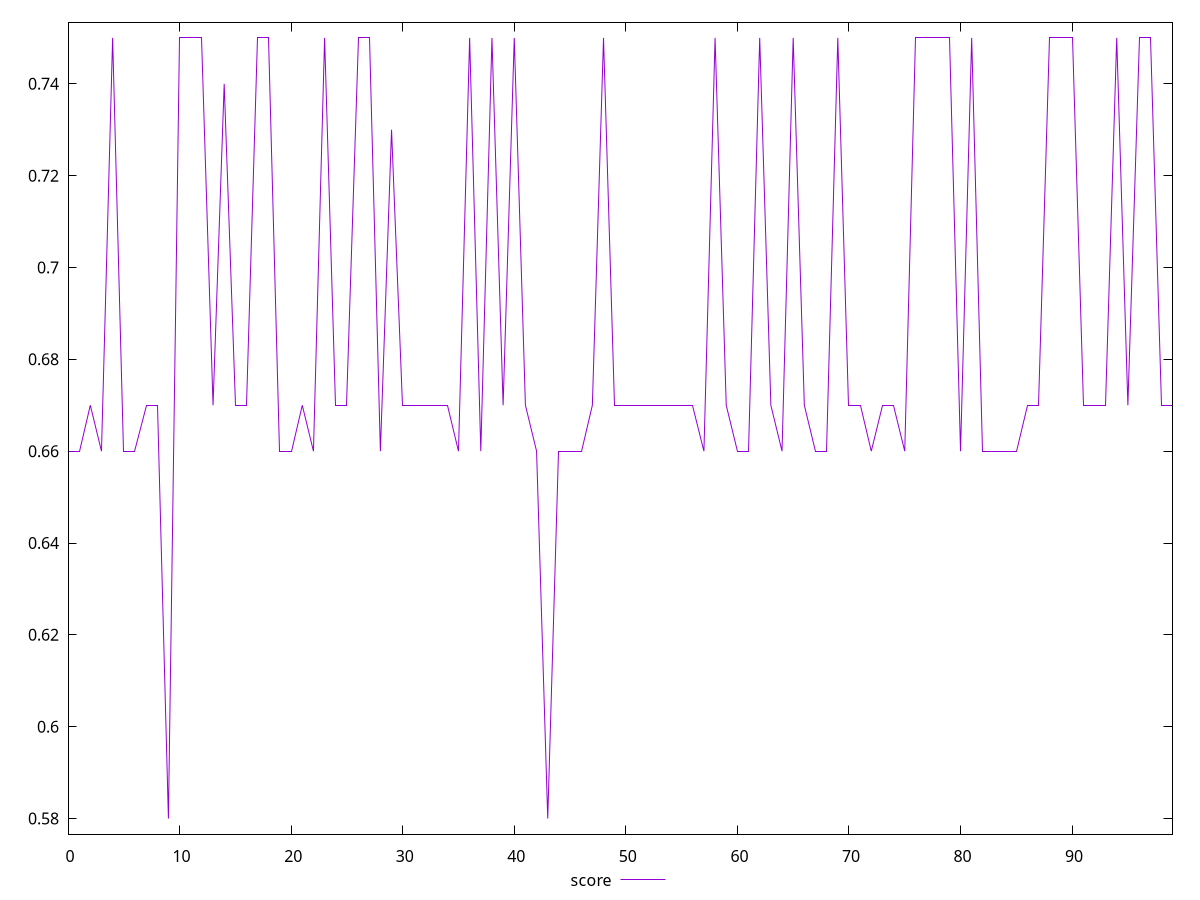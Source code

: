 reset

$score <<EOF
0 0.66
1 0.66
2 0.67
3 0.66
4 0.75
5 0.66
6 0.66
7 0.67
8 0.67
9 0.58
10 0.75
11 0.75
12 0.75
13 0.67
14 0.74
15 0.67
16 0.67
17 0.75
18 0.75
19 0.66
20 0.66
21 0.67
22 0.66
23 0.75
24 0.67
25 0.67
26 0.75
27 0.75
28 0.66
29 0.73
30 0.67
31 0.67
32 0.67
33 0.67
34 0.67
35 0.66
36 0.75
37 0.66
38 0.75
39 0.67
40 0.75
41 0.67
42 0.66
43 0.58
44 0.66
45 0.66
46 0.66
47 0.67
48 0.75
49 0.67
50 0.67
51 0.67
52 0.67
53 0.67
54 0.67
55 0.67
56 0.67
57 0.66
58 0.75
59 0.67
60 0.66
61 0.66
62 0.75
63 0.67
64 0.66
65 0.75
66 0.67
67 0.66
68 0.66
69 0.75
70 0.67
71 0.67
72 0.66
73 0.67
74 0.67
75 0.66
76 0.75
77 0.75
78 0.75
79 0.75
80 0.66
81 0.75
82 0.66
83 0.66
84 0.66
85 0.66
86 0.67
87 0.67
88 0.75
89 0.75
90 0.75
91 0.67
92 0.67
93 0.67
94 0.75
95 0.67
96 0.75
97 0.75
98 0.67
99 0.67
EOF

set key outside below
set xrange [0:99]
set yrange [0.5766:0.7534]
set trange [0.5766:0.7534]
set terminal svg size 640, 500 enhanced background rgb 'white'
set output "report_00026_2021-02-22T21:38:55.199Z/uses-webp-images/samples/pages+cached/score/values.svg"

plot $score title "score" with line

reset

